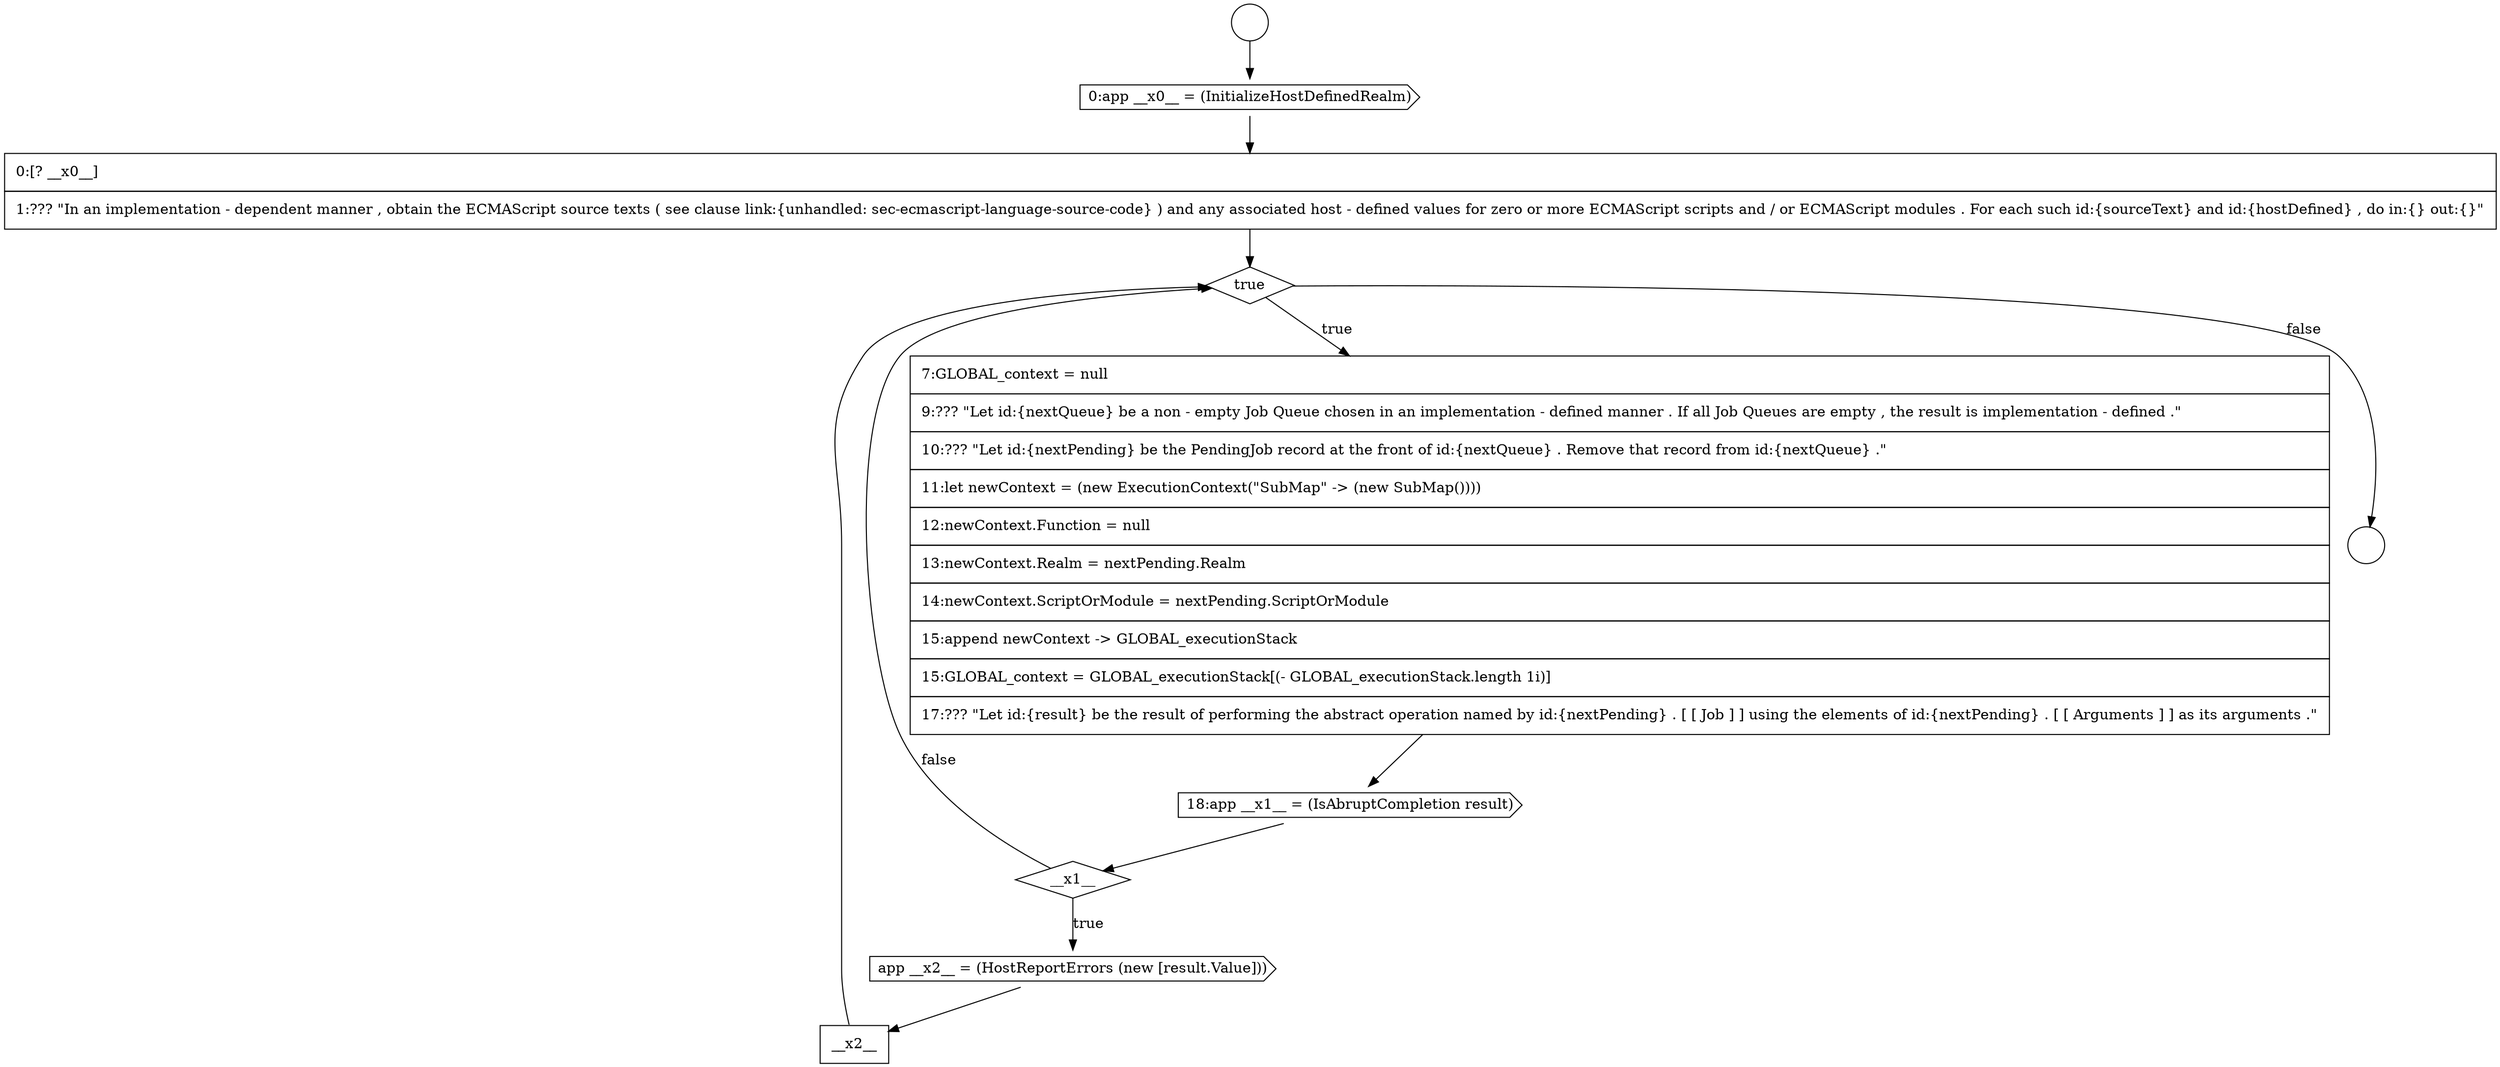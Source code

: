 digraph {
  node0 [shape=circle label=" " color="black" fillcolor="white" style=filled]
  node5 [shape=none, margin=0, label=<<font color="black">
    <table border="0" cellborder="1" cellspacing="0" cellpadding="10">
      <tr><td align="left">7:GLOBAL_context = null</td></tr>
      <tr><td align="left">9:??? &quot;Let id:{nextQueue} be a non - empty Job Queue chosen in an implementation - defined manner . If all Job Queues are empty , the result is implementation - defined .&quot;</td></tr>
      <tr><td align="left">10:??? &quot;Let id:{nextPending} be the PendingJob record at the front of id:{nextQueue} . Remove that record from id:{nextQueue} .&quot;</td></tr>
      <tr><td align="left">11:let newContext = (new ExecutionContext(&quot;SubMap&quot; -&gt; (new SubMap())))</td></tr>
      <tr><td align="left">12:newContext.Function = null</td></tr>
      <tr><td align="left">13:newContext.Realm = nextPending.Realm</td></tr>
      <tr><td align="left">14:newContext.ScriptOrModule = nextPending.ScriptOrModule</td></tr>
      <tr><td align="left">15:append newContext -&gt; GLOBAL_executionStack</td></tr>
      <tr><td align="left">15:GLOBAL_context = GLOBAL_executionStack[(- GLOBAL_executionStack.length 1i)]</td></tr>
      <tr><td align="left">17:??? &quot;Let id:{result} be the result of performing the abstract operation named by id:{nextPending} . [ [ Job ] ] using the elements of id:{nextPending} . [ [ Arguments ] ] as its arguments .&quot;</td></tr>
    </table>
  </font>> color="black" fillcolor="white" style=filled]
  node1 [shape=circle label=" " color="black" fillcolor="white" style=filled]
  node6 [shape=cds, label=<<font color="black">18:app __x1__ = (IsAbruptCompletion result)</font>> color="black" fillcolor="white" style=filled]
  node9 [shape=none, margin=0, label=<<font color="black">
    <table border="0" cellborder="1" cellspacing="0" cellpadding="10">
      <tr><td align="left">__x2__</td></tr>
    </table>
  </font>> color="black" fillcolor="white" style=filled]
  node2 [shape=cds, label=<<font color="black">0:app __x0__ = (InitializeHostDefinedRealm)</font>> color="black" fillcolor="white" style=filled]
  node7 [shape=diamond, label=<<font color="black">__x1__</font>> color="black" fillcolor="white" style=filled]
  node3 [shape=none, margin=0, label=<<font color="black">
    <table border="0" cellborder="1" cellspacing="0" cellpadding="10">
      <tr><td align="left">0:[? __x0__]</td></tr>
      <tr><td align="left">1:??? &quot;In an implementation - dependent manner , obtain the ECMAScript source texts ( see clause link:{unhandled: sec-ecmascript-language-source-code} ) and any associated host - defined values for zero or more ECMAScript scripts and / or ECMAScript modules . For each such id:{sourceText} and id:{hostDefined} , do in:{} out:{}&quot;</td></tr>
    </table>
  </font>> color="black" fillcolor="white" style=filled]
  node8 [shape=cds, label=<<font color="black">app __x2__ = (HostReportErrors (new [result.Value]))</font>> color="black" fillcolor="white" style=filled]
  node4 [shape=diamond, label=<<font color="black">true</font>> color="black" fillcolor="white" style=filled]
  node2 -> node3 [ color="black"]
  node9 -> node4 [ color="black"]
  node0 -> node2 [ color="black"]
  node4 -> node5 [label=<<font color="black">true</font>> color="black"]
  node4 -> node1 [label=<<font color="black">false</font>> color="black"]
  node8 -> node9 [ color="black"]
  node5 -> node6 [ color="black"]
  node3 -> node4 [ color="black"]
  node7 -> node8 [label=<<font color="black">true</font>> color="black"]
  node7 -> node4 [label=<<font color="black">false</font>> color="black"]
  node6 -> node7 [ color="black"]
}
